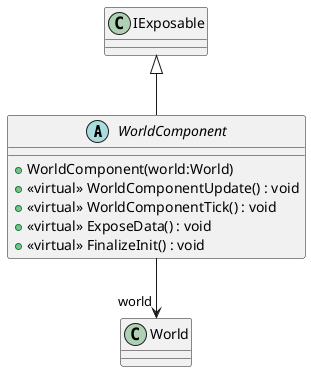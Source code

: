 @startuml
abstract class WorldComponent {
    + WorldComponent(world:World)
    + <<virtual>> WorldComponentUpdate() : void
    + <<virtual>> WorldComponentTick() : void
    + <<virtual>> ExposeData() : void
    + <<virtual>> FinalizeInit() : void
}
IExposable <|-- WorldComponent
WorldComponent --> "world" World
@enduml
